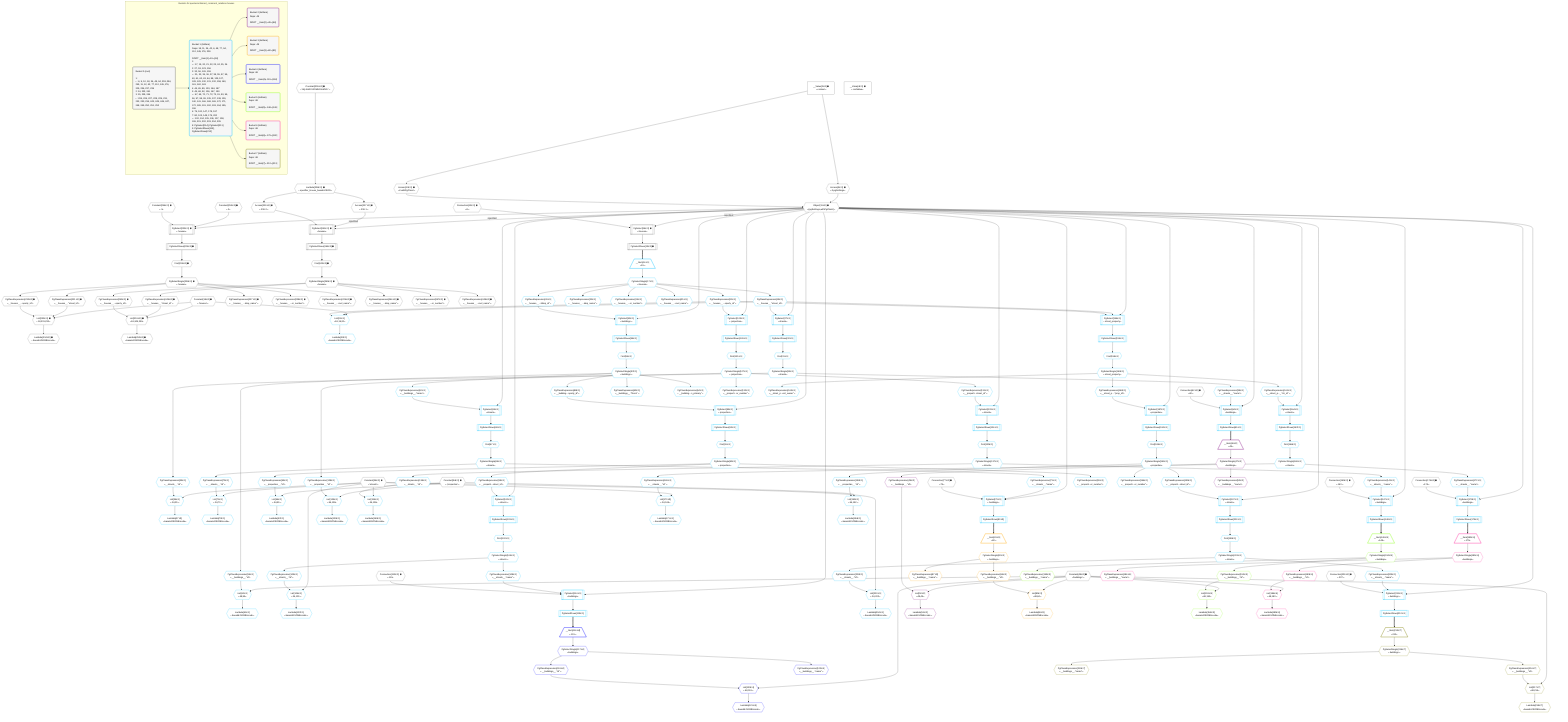 %%{init: {'themeVariables': { 'fontSize': '12px'}}}%%
graph TD
    classDef path fill:#eee,stroke:#000,color:#000
    classDef plan fill:#fff,stroke-width:1px,color:#000
    classDef itemplan fill:#fff,stroke-width:2px,color:#000
    classDef unbatchedplan fill:#dff,stroke-width:1px,color:#000
    classDef sideeffectplan fill:#fcc,stroke-width:2px,color:#000
    classDef bucket fill:#f6f6f6,color:#000,stroke-width:2px,text-align:left


    %% plan dependencies
    PgSelect14[["PgSelect[14∈0] ➊<br />ᐸhousesᐳ"]]:::plan
    Object11{{"Object[11∈0] ➊<br />ᐸ{pgSettings,withPgClient}ᐳ"}}:::plan
    Connection12{{"Connection[12∈0] ➊<br />ᐸ8ᐳ"}}:::plan
    Object11 -->|rejectNull| PgSelect14
    Connection12 --> PgSelect14
    Connection42{{"Connection[42∈0] ➊<br />ᐸ40ᐳ"}}:::plan
    Connection77{{"Connection[77∈0] ➊<br />ᐸ75ᐳ"}}:::plan
    Connection112{{"Connection[112∈0] ➊<br />ᐸ110ᐳ"}}:::plan
    Connection145{{"Connection[145∈0] ➊<br />ᐸ143ᐳ"}}:::plan
    Connection176{{"Connection[176∈0] ➊<br />ᐸ174ᐳ"}}:::plan
    Connection209{{"Connection[209∈0] ➊<br />ᐸ207ᐳ"}}:::plan
    PgSelect222[["PgSelect[222∈0] ➊<br />ᐸhousesᐳ"]]:::plan
    Constant253{{"Constant[253∈0] ➊<br />ᐸ2ᐳ"}}:::plan
    Constant254{{"Constant[254∈0] ➊<br />ᐸ3ᐳ"}}:::plan
    Object11 & Constant253 & Constant254 --> PgSelect222
    List233{{"List[233∈0] ➊<br />ᐸ18,231,232ᐳ"}}:::plan
    Constant18{{"Constant[18∈0] ➊<br />ᐸ'houses'ᐳ"}}:::plan
    PgClassExpression231{{"PgClassExpression[231∈0] ➊<br />ᐸ__houses__.”street_id”ᐳ"}}:::plan
    PgClassExpression232{{"PgClassExpression[232∈0] ➊<br />ᐸ__houses__...operty_id”ᐳ"}}:::plan
    Constant18 & PgClassExpression231 & PgClassExpression232 --> List233
    PgSelect241[["PgSelect[241∈0] ➊<br />ᐸhousesᐳ"]]:::plan
    Access237{{"Access[237∈0] ➊<br />ᐸ236.1ᐳ"}}:::plan
    Access239{{"Access[239∈0] ➊<br />ᐸ236.2ᐳ"}}:::plan
    Object11 -->|rejectNull| PgSelect241
    Access237 -->|rejectNull| PgSelect241
    Access239 --> PgSelect241
    List251{{"List[251∈0] ➊<br />ᐸ18,249,250ᐳ"}}:::plan
    PgClassExpression249{{"PgClassExpression[249∈0] ➊<br />ᐸ__houses__.”street_id”ᐳ"}}:::plan
    PgClassExpression250{{"PgClassExpression[250∈0] ➊<br />ᐸ__houses__...operty_id”ᐳ"}}:::plan
    Constant18 & PgClassExpression249 & PgClassExpression250 --> List251
    Access9{{"Access[9∈0] ➊<br />ᐸ2.pgSettingsᐳ"}}:::plan
    Access10{{"Access[10∈0] ➊<br />ᐸ2.withPgClientᐳ"}}:::plan
    Access9 & Access10 --> Object11
    __Value2["__Value[2∈0] ➊<br />ᐸcontextᐳ"]:::plan
    __Value2 --> Access9
    __Value2 --> Access10
    PgSelectRows15[["PgSelectRows[15∈0] ➊"]]:::plan
    PgSelect14 --> PgSelectRows15
    First224{{"First[224∈0] ➊"}}:::plan
    PgSelectRows225[["PgSelectRows[225∈0] ➊"]]:::plan
    PgSelectRows225 --> First224
    PgSelect222 --> PgSelectRows225
    PgSelectSingle226{{"PgSelectSingle[226∈0] ➊<br />ᐸhousesᐳ"}}:::plan
    First224 --> PgSelectSingle226
    PgClassExpression227{{"PgClassExpression[227∈0] ➊<br />ᐸ__houses__...ding_name”ᐳ"}}:::plan
    PgSelectSingle226 --> PgClassExpression227
    PgClassExpression228{{"PgClassExpression[228∈0] ➊<br />ᐸ__houses__...or_number”ᐳ"}}:::plan
    PgSelectSingle226 --> PgClassExpression228
    PgClassExpression229{{"PgClassExpression[229∈0] ➊<br />ᐸ__houses__...reet_name”ᐳ"}}:::plan
    PgSelectSingle226 --> PgClassExpression229
    PgSelectSingle226 --> PgClassExpression231
    PgSelectSingle226 --> PgClassExpression232
    Lambda234{{"Lambda[234∈0] ➊<br />ᐸbase64JSONEncodeᐳ"}}:::plan
    List233 --> Lambda234
    Lambda236{{"Lambda[236∈0] ➊<br />ᐸspecifier_House_base64JSONᐳ"}}:::plan
    Constant255{{"Constant[255∈0] ➊<br />ᐸ'WyJob3VzZXMiLDIsM10='ᐳ"}}:::plan
    Constant255 --> Lambda236
    Lambda236 --> Access237
    Lambda236 --> Access239
    First243{{"First[243∈0] ➊"}}:::plan
    PgSelectRows244[["PgSelectRows[244∈0] ➊"]]:::plan
    PgSelectRows244 --> First243
    PgSelect241 --> PgSelectRows244
    PgSelectSingle245{{"PgSelectSingle[245∈0] ➊<br />ᐸhousesᐳ"}}:::plan
    First243 --> PgSelectSingle245
    PgClassExpression246{{"PgClassExpression[246∈0] ➊<br />ᐸ__houses__...ding_name”ᐳ"}}:::plan
    PgSelectSingle245 --> PgClassExpression246
    PgClassExpression247{{"PgClassExpression[247∈0] ➊<br />ᐸ__houses__...or_number”ᐳ"}}:::plan
    PgSelectSingle245 --> PgClassExpression247
    PgClassExpression248{{"PgClassExpression[248∈0] ➊<br />ᐸ__houses__...reet_name”ᐳ"}}:::plan
    PgSelectSingle245 --> PgClassExpression248
    PgSelectSingle245 --> PgClassExpression249
    PgSelectSingle245 --> PgClassExpression250
    Lambda252{{"Lambda[252∈0] ➊<br />ᐸbase64JSONEncodeᐳ"}}:::plan
    List251 --> Lambda252
    __Value4["__Value[4∈0] ➊<br />ᐸrootValueᐳ"]:::plan
    Constant34{{"Constant[34∈0] ➊<br />ᐸ'streets'ᐳ"}}:::plan
    Constant48{{"Constant[48∈0] ➊<br />ᐸ'buildings'ᐳ"}}:::plan
    Constant94{{"Constant[94∈0] ➊<br />ᐸ'properties'ᐳ"}}:::plan
    PgSelect44[["PgSelect[44∈1]<br />ᐸbuildingsᐳ"]]:::plan
    PgClassExpression38{{"PgClassExpression[38∈1]<br />ᐸ__streets__.”name”ᐳ"}}:::plan
    Object11 & PgClassExpression38 & Connection42 --> PgSelect44
    PgSelect79[["PgSelect[79∈1]<br />ᐸbuildingsᐳ"]]:::plan
    PgClassExpression73{{"PgClassExpression[73∈1]<br />ᐸ__streets__.”name”ᐳ"}}:::plan
    Object11 & PgClassExpression73 & Connection77 --> PgSelect79
    PgSelect114[["PgSelect[114∈1]<br />ᐸbuildingsᐳ"]]:::plan
    PgClassExpression108{{"PgClassExpression[108∈1]<br />ᐸ__streets__.”name”ᐳ"}}:::plan
    Object11 & PgClassExpression108 & Connection112 --> PgSelect114
    PgSelect147[["PgSelect[147∈1]<br />ᐸbuildingsᐳ"]]:::plan
    PgClassExpression141{{"PgClassExpression[141∈1]<br />ᐸ__streets__.”name”ᐳ"}}:::plan
    Object11 & PgClassExpression141 & Connection145 --> PgSelect147
    PgSelect178[["PgSelect[178∈1]<br />ᐸbuildingsᐳ"]]:::plan
    PgClassExpression172{{"PgClassExpression[172∈1]<br />ᐸ__streets__.”name”ᐳ"}}:::plan
    Object11 & PgClassExpression172 & Connection176 --> PgSelect178
    PgSelect211[["PgSelect[211∈1]<br />ᐸbuildingsᐳ"]]:::plan
    PgClassExpression205{{"PgClassExpression[205∈1]<br />ᐸ__streets__.”name”ᐳ"}}:::plan
    Object11 & PgClassExpression205 & Connection209 --> PgSelect211
    List21{{"List[21∈1]<br />ᐸ18,19,20ᐳ"}}:::plan
    PgClassExpression19{{"PgClassExpression[19∈1]<br />ᐸ__houses__.”street_id”ᐳ"}}:::plan
    PgClassExpression20{{"PgClassExpression[20∈1]<br />ᐸ__houses__...operty_id”ᐳ"}}:::plan
    Constant18 & PgClassExpression19 & PgClassExpression20 --> List21
    PgSelect156[["PgSelect[156∈1]<br />ᐸstreet_propertyᐳ"]]:::plan
    Object11 & PgClassExpression19 & PgClassExpression20 --> PgSelect156
    PgSelect27[["PgSelect[27∈1]<br />ᐸstreetsᐳ"]]:::plan
    Object11 & PgClassExpression19 --> PgSelect27
    List36{{"List[36∈1]<br />ᐸ34,35ᐳ"}}:::plan
    PgClassExpression35{{"PgClassExpression[35∈1]<br />ᐸ__streets__.”id”ᐳ"}}:::plan
    Constant34 & PgClassExpression35 --> List36
    PgSelect53[["PgSelect[53∈1]<br />ᐸbuildingsᐳ"]]:::plan
    PgClassExpression26{{"PgClassExpression[26∈1]<br />ᐸ__houses__...ilding_id”ᐳ"}}:::plan
    Object11 & PgClassExpression26 --> PgSelect53
    List60{{"List[60∈1]<br />ᐸ48,59ᐳ"}}:::plan
    PgClassExpression59{{"PgClassExpression[59∈1]<br />ᐸ__buildings__.”id”ᐳ"}}:::plan
    Constant48 & PgClassExpression59 --> List60
    PgSelect65[["PgSelect[65∈1]<br />ᐸstreetsᐳ"]]:::plan
    PgClassExpression62{{"PgClassExpression[62∈1]<br />ᐸ__buildings__.”name”ᐳ"}}:::plan
    Object11 & PgClassExpression62 --> PgSelect65
    List71{{"List[71∈1]<br />ᐸ34,70ᐳ"}}:::plan
    PgClassExpression70{{"PgClassExpression[70∈1]<br />ᐸ__streets__.”id”ᐳ"}}:::plan
    Constant34 & PgClassExpression70 --> List71
    PgSelect89[["PgSelect[89∈1]<br />ᐸpropertiesᐳ"]]:::plan
    PgClassExpression88{{"PgClassExpression[88∈1]<br />ᐸ__building...operty_id”ᐳ"}}:::plan
    Object11 & PgClassExpression88 --> PgSelect89
    List96{{"List[96∈1]<br />ᐸ94,95ᐳ"}}:::plan
    PgClassExpression95{{"PgClassExpression[95∈1]<br />ᐸ__properties__.”id”ᐳ"}}:::plan
    Constant94 & PgClassExpression95 --> List96
    PgSelect100[["PgSelect[100∈1]<br />ᐸstreetsᐳ"]]:::plan
    PgClassExpression98{{"PgClassExpression[98∈1]<br />ᐸ__properti...street_id”ᐳ"}}:::plan
    Object11 & PgClassExpression98 --> PgSelect100
    List106{{"List[106∈1]<br />ᐸ34,105ᐳ"}}:::plan
    PgClassExpression105{{"PgClassExpression[105∈1]<br />ᐸ__streets__.”id”ᐳ"}}:::plan
    Constant34 & PgClassExpression105 --> List106
    PgSelect123[["PgSelect[123∈1]<br />ᐸpropertiesᐳ"]]:::plan
    Object11 & PgClassExpression20 --> PgSelect123
    List129{{"List[129∈1]<br />ᐸ94,128ᐳ"}}:::plan
    PgClassExpression128{{"PgClassExpression[128∈1]<br />ᐸ__properties__.”id”ᐳ"}}:::plan
    Constant94 & PgClassExpression128 --> List129
    PgSelect133[["PgSelect[133∈1]<br />ᐸstreetsᐳ"]]:::plan
    PgClassExpression131{{"PgClassExpression[131∈1]<br />ᐸ__properti...street_id”ᐳ"}}:::plan
    Object11 & PgClassExpression131 --> PgSelect133
    List139{{"List[139∈1]<br />ᐸ34,138ᐳ"}}:::plan
    PgClassExpression138{{"PgClassExpression[138∈1]<br />ᐸ__streets__.”id”ᐳ"}}:::plan
    Constant34 & PgClassExpression138 --> List139
    PgSelect164[["PgSelect[164∈1]<br />ᐸstreetsᐳ"]]:::plan
    PgClassExpression161{{"PgClassExpression[161∈1]<br />ᐸ__street_p..._.”str_id”ᐳ"}}:::plan
    Object11 & PgClassExpression161 --> PgSelect164
    List170{{"List[170∈1]<br />ᐸ34,169ᐳ"}}:::plan
    PgClassExpression169{{"PgClassExpression[169∈1]<br />ᐸ__streets__.”id”ᐳ"}}:::plan
    Constant34 & PgClassExpression169 --> List170
    PgSelect187[["PgSelect[187∈1]<br />ᐸpropertiesᐳ"]]:::plan
    PgClassExpression162{{"PgClassExpression[162∈1]<br />ᐸ__street_p....”prop_id”ᐳ"}}:::plan
    Object11 & PgClassExpression162 --> PgSelect187
    List193{{"List[193∈1]<br />ᐸ94,192ᐳ"}}:::plan
    PgClassExpression192{{"PgClassExpression[192∈1]<br />ᐸ__properties__.”id”ᐳ"}}:::plan
    Constant94 & PgClassExpression192 --> List193
    PgSelect197[["PgSelect[197∈1]<br />ᐸstreetsᐳ"]]:::plan
    PgClassExpression195{{"PgClassExpression[195∈1]<br />ᐸ__properti...street_id”ᐳ"}}:::plan
    Object11 & PgClassExpression195 --> PgSelect197
    List203{{"List[203∈1]<br />ᐸ34,202ᐳ"}}:::plan
    PgClassExpression202{{"PgClassExpression[202∈1]<br />ᐸ__streets__.”id”ᐳ"}}:::plan
    Constant34 & PgClassExpression202 --> List203
    __Item16[/"__Item[16∈1]<br />ᐸ15ᐳ"\]:::itemplan
    PgSelectRows15 ==> __Item16
    PgSelectSingle17{{"PgSelectSingle[17∈1]<br />ᐸhousesᐳ"}}:::plan
    __Item16 --> PgSelectSingle17
    PgSelectSingle17 --> PgClassExpression19
    PgSelectSingle17 --> PgClassExpression20
    Lambda22{{"Lambda[22∈1]<br />ᐸbase64JSONEncodeᐳ"}}:::plan
    List21 --> Lambda22
    PgClassExpression23{{"PgClassExpression[23∈1]<br />ᐸ__houses__...ding_name”ᐳ"}}:::plan
    PgSelectSingle17 --> PgClassExpression23
    PgClassExpression24{{"PgClassExpression[24∈1]<br />ᐸ__houses__...or_number”ᐳ"}}:::plan
    PgSelectSingle17 --> PgClassExpression24
    PgClassExpression25{{"PgClassExpression[25∈1]<br />ᐸ__houses__...reet_name”ᐳ"}}:::plan
    PgSelectSingle17 --> PgClassExpression25
    PgSelectSingle17 --> PgClassExpression26
    First31{{"First[31∈1]"}}:::plan
    PgSelectRows32[["PgSelectRows[32∈1]"]]:::plan
    PgSelectRows32 --> First31
    PgSelect27 --> PgSelectRows32
    PgSelectSingle33{{"PgSelectSingle[33∈1]<br />ᐸstreetsᐳ"}}:::plan
    First31 --> PgSelectSingle33
    PgSelectSingle33 --> PgClassExpression35
    Lambda37{{"Lambda[37∈1]<br />ᐸbase64JSONEncodeᐳ"}}:::plan
    List36 --> Lambda37
    PgSelectSingle33 --> PgClassExpression38
    PgSelectRows45[["PgSelectRows[45∈1]"]]:::plan
    PgSelect44 --> PgSelectRows45
    First55{{"First[55∈1]"}}:::plan
    PgSelectRows56[["PgSelectRows[56∈1]"]]:::plan
    PgSelectRows56 --> First55
    PgSelect53 --> PgSelectRows56
    PgSelectSingle57{{"PgSelectSingle[57∈1]<br />ᐸbuildingsᐳ"}}:::plan
    First55 --> PgSelectSingle57
    PgSelectSingle57 --> PgClassExpression59
    Lambda61{{"Lambda[61∈1]<br />ᐸbase64JSONEncodeᐳ"}}:::plan
    List60 --> Lambda61
    PgSelectSingle57 --> PgClassExpression62
    PgClassExpression63{{"PgClassExpression[63∈1]<br />ᐸ__buildings__.”floors”ᐳ"}}:::plan
    PgSelectSingle57 --> PgClassExpression63
    PgClassExpression64{{"PgClassExpression[64∈1]<br />ᐸ__building...s_primary”ᐳ"}}:::plan
    PgSelectSingle57 --> PgClassExpression64
    First67{{"First[67∈1]"}}:::plan
    PgSelectRows68[["PgSelectRows[68∈1]"]]:::plan
    PgSelectRows68 --> First67
    PgSelect65 --> PgSelectRows68
    PgSelectSingle69{{"PgSelectSingle[69∈1]<br />ᐸstreetsᐳ"}}:::plan
    First67 --> PgSelectSingle69
    PgSelectSingle69 --> PgClassExpression70
    Lambda72{{"Lambda[72∈1]<br />ᐸbase64JSONEncodeᐳ"}}:::plan
    List71 --> Lambda72
    PgSelectSingle69 --> PgClassExpression73
    PgSelectRows80[["PgSelectRows[80∈1]"]]:::plan
    PgSelect79 --> PgSelectRows80
    PgSelectSingle57 --> PgClassExpression88
    First91{{"First[91∈1]"}}:::plan
    PgSelectRows92[["PgSelectRows[92∈1]"]]:::plan
    PgSelectRows92 --> First91
    PgSelect89 --> PgSelectRows92
    PgSelectSingle93{{"PgSelectSingle[93∈1]<br />ᐸpropertiesᐳ"}}:::plan
    First91 --> PgSelectSingle93
    PgSelectSingle93 --> PgClassExpression95
    Lambda97{{"Lambda[97∈1]<br />ᐸbase64JSONEncodeᐳ"}}:::plan
    List96 --> Lambda97
    PgSelectSingle93 --> PgClassExpression98
    PgClassExpression99{{"PgClassExpression[99∈1]<br />ᐸ__properti...or_number”ᐳ"}}:::plan
    PgSelectSingle93 --> PgClassExpression99
    First102{{"First[102∈1]"}}:::plan
    PgSelectRows103[["PgSelectRows[103∈1]"]]:::plan
    PgSelectRows103 --> First102
    PgSelect100 --> PgSelectRows103
    PgSelectSingle104{{"PgSelectSingle[104∈1]<br />ᐸstreetsᐳ"}}:::plan
    First102 --> PgSelectSingle104
    PgSelectSingle104 --> PgClassExpression105
    Lambda107{{"Lambda[107∈1]<br />ᐸbase64JSONEncodeᐳ"}}:::plan
    List106 --> Lambda107
    PgSelectSingle104 --> PgClassExpression108
    PgSelectRows115[["PgSelectRows[115∈1]"]]:::plan
    PgSelect114 --> PgSelectRows115
    First125{{"First[125∈1]"}}:::plan
    PgSelectRows126[["PgSelectRows[126∈1]"]]:::plan
    PgSelectRows126 --> First125
    PgSelect123 --> PgSelectRows126
    PgSelectSingle127{{"PgSelectSingle[127∈1]<br />ᐸpropertiesᐳ"}}:::plan
    First125 --> PgSelectSingle127
    PgSelectSingle127 --> PgClassExpression128
    Lambda130{{"Lambda[130∈1]<br />ᐸbase64JSONEncodeᐳ"}}:::plan
    List129 --> Lambda130
    PgSelectSingle127 --> PgClassExpression131
    PgClassExpression132{{"PgClassExpression[132∈1]<br />ᐸ__properti...or_number”ᐳ"}}:::plan
    PgSelectSingle127 --> PgClassExpression132
    First135{{"First[135∈1]"}}:::plan
    PgSelectRows136[["PgSelectRows[136∈1]"]]:::plan
    PgSelectRows136 --> First135
    PgSelect133 --> PgSelectRows136
    PgSelectSingle137{{"PgSelectSingle[137∈1]<br />ᐸstreetsᐳ"}}:::plan
    First135 --> PgSelectSingle137
    PgSelectSingle137 --> PgClassExpression138
    Lambda140{{"Lambda[140∈1]<br />ᐸbase64JSONEncodeᐳ"}}:::plan
    List139 --> Lambda140
    PgSelectSingle137 --> PgClassExpression141
    PgSelectRows148[["PgSelectRows[148∈1]"]]:::plan
    PgSelect147 --> PgSelectRows148
    First158{{"First[158∈1]"}}:::plan
    PgSelectRows159[["PgSelectRows[159∈1]"]]:::plan
    PgSelectRows159 --> First158
    PgSelect156 --> PgSelectRows159
    PgSelectSingle160{{"PgSelectSingle[160∈1]<br />ᐸstreet_propertyᐳ"}}:::plan
    First158 --> PgSelectSingle160
    PgSelectSingle160 --> PgClassExpression161
    PgSelectSingle160 --> PgClassExpression162
    PgClassExpression163{{"PgClassExpression[163∈1]<br />ᐸ__street_p...ent_owner”ᐳ"}}:::plan
    PgSelectSingle160 --> PgClassExpression163
    First166{{"First[166∈1]"}}:::plan
    PgSelectRows167[["PgSelectRows[167∈1]"]]:::plan
    PgSelectRows167 --> First166
    PgSelect164 --> PgSelectRows167
    PgSelectSingle168{{"PgSelectSingle[168∈1]<br />ᐸstreetsᐳ"}}:::plan
    First166 --> PgSelectSingle168
    PgSelectSingle168 --> PgClassExpression169
    Lambda171{{"Lambda[171∈1]<br />ᐸbase64JSONEncodeᐳ"}}:::plan
    List170 --> Lambda171
    PgSelectSingle168 --> PgClassExpression172
    PgSelectRows179[["PgSelectRows[179∈1]"]]:::plan
    PgSelect178 --> PgSelectRows179
    First189{{"First[189∈1]"}}:::plan
    PgSelectRows190[["PgSelectRows[190∈1]"]]:::plan
    PgSelectRows190 --> First189
    PgSelect187 --> PgSelectRows190
    PgSelectSingle191{{"PgSelectSingle[191∈1]<br />ᐸpropertiesᐳ"}}:::plan
    First189 --> PgSelectSingle191
    PgSelectSingle191 --> PgClassExpression192
    Lambda194{{"Lambda[194∈1]<br />ᐸbase64JSONEncodeᐳ"}}:::plan
    List193 --> Lambda194
    PgSelectSingle191 --> PgClassExpression195
    PgClassExpression196{{"PgClassExpression[196∈1]<br />ᐸ__properti...or_number”ᐳ"}}:::plan
    PgSelectSingle191 --> PgClassExpression196
    First199{{"First[199∈1]"}}:::plan
    PgSelectRows200[["PgSelectRows[200∈1]"]]:::plan
    PgSelectRows200 --> First199
    PgSelect197 --> PgSelectRows200
    PgSelectSingle201{{"PgSelectSingle[201∈1]<br />ᐸstreetsᐳ"}}:::plan
    First199 --> PgSelectSingle201
    PgSelectSingle201 --> PgClassExpression202
    Lambda204{{"Lambda[204∈1]<br />ᐸbase64JSONEncodeᐳ"}}:::plan
    List203 --> Lambda204
    PgSelectSingle201 --> PgClassExpression205
    PgSelectRows212[["PgSelectRows[212∈1]"]]:::plan
    PgSelect211 --> PgSelectRows212
    List50{{"List[50∈2]<br />ᐸ48,49ᐳ"}}:::plan
    PgClassExpression49{{"PgClassExpression[49∈2]<br />ᐸ__buildings__.”id”ᐳ"}}:::plan
    Constant48 & PgClassExpression49 --> List50
    __Item46[/"__Item[46∈2]<br />ᐸ45ᐳ"\]:::itemplan
    PgSelectRows45 ==> __Item46
    PgSelectSingle47{{"PgSelectSingle[47∈2]<br />ᐸbuildingsᐳ"}}:::plan
    __Item46 --> PgSelectSingle47
    PgSelectSingle47 --> PgClassExpression49
    Lambda51{{"Lambda[51∈2]<br />ᐸbase64JSONEncodeᐳ"}}:::plan
    List50 --> Lambda51
    PgClassExpression52{{"PgClassExpression[52∈2]<br />ᐸ__buildings__.”name”ᐳ"}}:::plan
    PgSelectSingle47 --> PgClassExpression52
    List85{{"List[85∈3]<br />ᐸ48,84ᐳ"}}:::plan
    PgClassExpression84{{"PgClassExpression[84∈3]<br />ᐸ__buildings__.”id”ᐳ"}}:::plan
    Constant48 & PgClassExpression84 --> List85
    __Item81[/"__Item[81∈3]<br />ᐸ80ᐳ"\]:::itemplan
    PgSelectRows80 ==> __Item81
    PgSelectSingle82{{"PgSelectSingle[82∈3]<br />ᐸbuildingsᐳ"}}:::plan
    __Item81 --> PgSelectSingle82
    PgSelectSingle82 --> PgClassExpression84
    Lambda86{{"Lambda[86∈3]<br />ᐸbase64JSONEncodeᐳ"}}:::plan
    List85 --> Lambda86
    PgClassExpression87{{"PgClassExpression[87∈3]<br />ᐸ__buildings__.”name”ᐳ"}}:::plan
    PgSelectSingle82 --> PgClassExpression87
    List120{{"List[120∈4]<br />ᐸ48,119ᐳ"}}:::plan
    PgClassExpression119{{"PgClassExpression[119∈4]<br />ᐸ__buildings__.”id”ᐳ"}}:::plan
    Constant48 & PgClassExpression119 --> List120
    __Item116[/"__Item[116∈4]<br />ᐸ115ᐳ"\]:::itemplan
    PgSelectRows115 ==> __Item116
    PgSelectSingle117{{"PgSelectSingle[117∈4]<br />ᐸbuildingsᐳ"}}:::plan
    __Item116 --> PgSelectSingle117
    PgSelectSingle117 --> PgClassExpression119
    Lambda121{{"Lambda[121∈4]<br />ᐸbase64JSONEncodeᐳ"}}:::plan
    List120 --> Lambda121
    PgClassExpression122{{"PgClassExpression[122∈4]<br />ᐸ__buildings__.”name”ᐳ"}}:::plan
    PgSelectSingle117 --> PgClassExpression122
    List153{{"List[153∈5]<br />ᐸ48,152ᐳ"}}:::plan
    PgClassExpression152{{"PgClassExpression[152∈5]<br />ᐸ__buildings__.”id”ᐳ"}}:::plan
    Constant48 & PgClassExpression152 --> List153
    __Item149[/"__Item[149∈5]<br />ᐸ148ᐳ"\]:::itemplan
    PgSelectRows148 ==> __Item149
    PgSelectSingle150{{"PgSelectSingle[150∈5]<br />ᐸbuildingsᐳ"}}:::plan
    __Item149 --> PgSelectSingle150
    PgSelectSingle150 --> PgClassExpression152
    Lambda154{{"Lambda[154∈5]<br />ᐸbase64JSONEncodeᐳ"}}:::plan
    List153 --> Lambda154
    PgClassExpression155{{"PgClassExpression[155∈5]<br />ᐸ__buildings__.”name”ᐳ"}}:::plan
    PgSelectSingle150 --> PgClassExpression155
    List184{{"List[184∈6]<br />ᐸ48,183ᐳ"}}:::plan
    PgClassExpression183{{"PgClassExpression[183∈6]<br />ᐸ__buildings__.”id”ᐳ"}}:::plan
    Constant48 & PgClassExpression183 --> List184
    __Item180[/"__Item[180∈6]<br />ᐸ179ᐳ"\]:::itemplan
    PgSelectRows179 ==> __Item180
    PgSelectSingle181{{"PgSelectSingle[181∈6]<br />ᐸbuildingsᐳ"}}:::plan
    __Item180 --> PgSelectSingle181
    PgSelectSingle181 --> PgClassExpression183
    Lambda185{{"Lambda[185∈6]<br />ᐸbase64JSONEncodeᐳ"}}:::plan
    List184 --> Lambda185
    PgClassExpression186{{"PgClassExpression[186∈6]<br />ᐸ__buildings__.”name”ᐳ"}}:::plan
    PgSelectSingle181 --> PgClassExpression186
    List217{{"List[217∈7]<br />ᐸ48,216ᐳ"}}:::plan
    PgClassExpression216{{"PgClassExpression[216∈7]<br />ᐸ__buildings__.”id”ᐳ"}}:::plan
    Constant48 & PgClassExpression216 --> List217
    __Item213[/"__Item[213∈7]<br />ᐸ212ᐳ"\]:::itemplan
    PgSelectRows212 ==> __Item213
    PgSelectSingle214{{"PgSelectSingle[214∈7]<br />ᐸbuildingsᐳ"}}:::plan
    __Item213 --> PgSelectSingle214
    PgSelectSingle214 --> PgClassExpression216
    Lambda218{{"Lambda[218∈7]<br />ᐸbase64JSONEncodeᐳ"}}:::plan
    List217 --> Lambda218
    PgClassExpression219{{"PgClassExpression[219∈7]<br />ᐸ__buildings__.”name”ᐳ"}}:::plan
    PgSelectSingle214 --> PgClassExpression219

    %% define steps

    subgraph "Buckets for queries/v4/smart_comment_relations.houses"
    Bucket0("Bucket 0 (root)<br /><br />1: <br />ᐳ: 6, 9, 10, 18, 34, 48, 94, 253, 254, 255, 11, 12, 42, 77, 112, 145, 176, 209, 236, 237, 239<br />2: 14, 222, 241<br />3: 15, 225, 244<br />ᐳ: 224, 226, 227, 228, 229, 231, 232, 233, 234, 243, 245, 246, 247, 248, 249, 250, 251, 252"):::bucket
    classDef bucket0 stroke:#696969
    class Bucket0,__Value2,__Value4,Access9,Access10,Object11,Connection12,PgSelect14,PgSelectRows15,Constant18,Constant34,Connection42,Constant48,Connection77,Constant94,Connection112,Connection145,Connection176,Connection209,PgSelect222,First224,PgSelectRows225,PgSelectSingle226,PgClassExpression227,PgClassExpression228,PgClassExpression229,PgClassExpression231,PgClassExpression232,List233,Lambda234,Lambda236,Access237,Access239,PgSelect241,First243,PgSelectRows244,PgSelectSingle245,PgClassExpression246,PgClassExpression247,PgClassExpression248,PgClassExpression249,PgClassExpression250,List251,Lambda252,Constant253,Constant254,Constant255 bucket0
    Bucket1("Bucket 1 (listItem)<br />Deps: 18, 11, 34, 42, 6, 48, 77, 94, 112, 145, 176, 209<br /><br />ROOT __Item{1}ᐸ15ᐳ[16]<br />1: <br />ᐳ: 17, 19, 20, 21, 22, 23, 24, 25, 26<br />2: 27, 53, 123, 156<br />3: 32, 56, 126, 159<br />ᐳ: 31, 33, 35, 36, 37, 38, 55, 57, 59, 60, 61, 62, 63, 64, 88, 125, 127, 128, 129, 130, 131, 132, 158, 160, 161, 162, 163<br />4: 44, 65, 89, 133, 164, 187<br />5: 45, 68, 92, 136, 167, 190<br />ᐳ: 67, 69, 70, 71, 72, 73, 91, 93, 95, 96, 97, 98, 99, 135, 137, 138, 139, 140, 141, 166, 168, 169, 170, 171, 172, 189, 191, 192, 193, 194, 195, 196<br />6: 79, 100, 147, 178, 197<br />7: 80, 103, 148, 179, 200<br />ᐳ: 102, 104, 105, 106, 107, 108, 199, 201, 202, 203, 204, 205<br />8: PgSelect[114], PgSelect[211]<br />9: PgSelectRows[115], PgSelectRows[212]"):::bucket
    classDef bucket1 stroke:#00bfff
    class Bucket1,__Item16,PgSelectSingle17,PgClassExpression19,PgClassExpression20,List21,Lambda22,PgClassExpression23,PgClassExpression24,PgClassExpression25,PgClassExpression26,PgSelect27,First31,PgSelectRows32,PgSelectSingle33,PgClassExpression35,List36,Lambda37,PgClassExpression38,PgSelect44,PgSelectRows45,PgSelect53,First55,PgSelectRows56,PgSelectSingle57,PgClassExpression59,List60,Lambda61,PgClassExpression62,PgClassExpression63,PgClassExpression64,PgSelect65,First67,PgSelectRows68,PgSelectSingle69,PgClassExpression70,List71,Lambda72,PgClassExpression73,PgSelect79,PgSelectRows80,PgClassExpression88,PgSelect89,First91,PgSelectRows92,PgSelectSingle93,PgClassExpression95,List96,Lambda97,PgClassExpression98,PgClassExpression99,PgSelect100,First102,PgSelectRows103,PgSelectSingle104,PgClassExpression105,List106,Lambda107,PgClassExpression108,PgSelect114,PgSelectRows115,PgSelect123,First125,PgSelectRows126,PgSelectSingle127,PgClassExpression128,List129,Lambda130,PgClassExpression131,PgClassExpression132,PgSelect133,First135,PgSelectRows136,PgSelectSingle137,PgClassExpression138,List139,Lambda140,PgClassExpression141,PgSelect147,PgSelectRows148,PgSelect156,First158,PgSelectRows159,PgSelectSingle160,PgClassExpression161,PgClassExpression162,PgClassExpression163,PgSelect164,First166,PgSelectRows167,PgSelectSingle168,PgClassExpression169,List170,Lambda171,PgClassExpression172,PgSelect178,PgSelectRows179,PgSelect187,First189,PgSelectRows190,PgSelectSingle191,PgClassExpression192,List193,Lambda194,PgClassExpression195,PgClassExpression196,PgSelect197,First199,PgSelectRows200,PgSelectSingle201,PgClassExpression202,List203,Lambda204,PgClassExpression205,PgSelect211,PgSelectRows212 bucket1
    Bucket2("Bucket 2 (listItem)<br />Deps: 48<br /><br />ROOT __Item{2}ᐸ45ᐳ[46]"):::bucket
    classDef bucket2 stroke:#7f007f
    class Bucket2,__Item46,PgSelectSingle47,PgClassExpression49,List50,Lambda51,PgClassExpression52 bucket2
    Bucket3("Bucket 3 (listItem)<br />Deps: 48<br /><br />ROOT __Item{3}ᐸ80ᐳ[81]"):::bucket
    classDef bucket3 stroke:#ffa500
    class Bucket3,__Item81,PgSelectSingle82,PgClassExpression84,List85,Lambda86,PgClassExpression87 bucket3
    Bucket4("Bucket 4 (listItem)<br />Deps: 48<br /><br />ROOT __Item{4}ᐸ115ᐳ[116]"):::bucket
    classDef bucket4 stroke:#0000ff
    class Bucket4,__Item116,PgSelectSingle117,PgClassExpression119,List120,Lambda121,PgClassExpression122 bucket4
    Bucket5("Bucket 5 (listItem)<br />Deps: 48<br /><br />ROOT __Item{5}ᐸ148ᐳ[149]"):::bucket
    classDef bucket5 stroke:#7fff00
    class Bucket5,__Item149,PgSelectSingle150,PgClassExpression152,List153,Lambda154,PgClassExpression155 bucket5
    Bucket6("Bucket 6 (listItem)<br />Deps: 48<br /><br />ROOT __Item{6}ᐸ179ᐳ[180]"):::bucket
    classDef bucket6 stroke:#ff1493
    class Bucket6,__Item180,PgSelectSingle181,PgClassExpression183,List184,Lambda185,PgClassExpression186 bucket6
    Bucket7("Bucket 7 (listItem)<br />Deps: 48<br /><br />ROOT __Item{7}ᐸ212ᐳ[213]"):::bucket
    classDef bucket7 stroke:#808000
    class Bucket7,__Item213,PgSelectSingle214,PgClassExpression216,List217,Lambda218,PgClassExpression219 bucket7
    Bucket0 --> Bucket1
    Bucket1 --> Bucket2 & Bucket3 & Bucket4 & Bucket5 & Bucket6 & Bucket7
    end